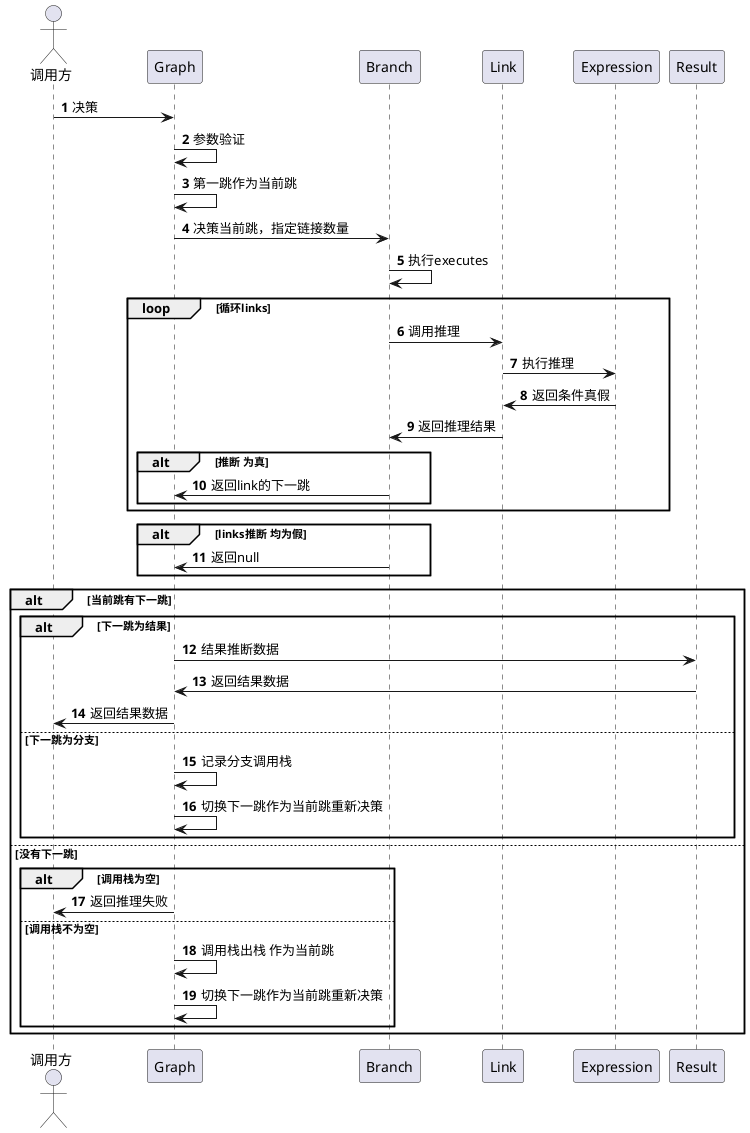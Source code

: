 @startuml
'https://plantuml.com/sequence-diagram

autonumber
actor 调用方
调用方 ->Graph: 决策
Graph ->Graph: 参数验证
Graph ->Graph: 第一跳作为当前跳

Graph -> Branch: 决策当前跳，指定链接数量
Branch -> Branch: 执行executes
loop 循环links
    Branch -> Link: 调用推理
    Link -> Expression: 执行推理
    Expression ->Link:返回条件真假
    Link -> Branch: 返回推理结果
    alt 推断 为真
        Branch -> Graph:返回link的下一跳
    end
end
alt links推断 均为假
    Branch -> Graph:返回null
end
alt 当前跳有下一跳
    alt 下一跳为结果
        Graph->Result:结果推断数据
        Result->Graph:返回结果数据
        Graph->调用方:返回结果数据
    else 下一跳为分支
       Graph ->Graph: 记录分支调用栈
       Graph ->Graph: 切换下一跳作为当前跳重新决策
    end
else 没有下一跳
    alt 调用栈为空
        Graph->调用方:返回推理失败
    else 调用栈不为空
       Graph ->Graph: 调用栈出栈 作为当前跳
        Graph ->Graph: 切换下一跳作为当前跳重新决策
    end

end



@enduml